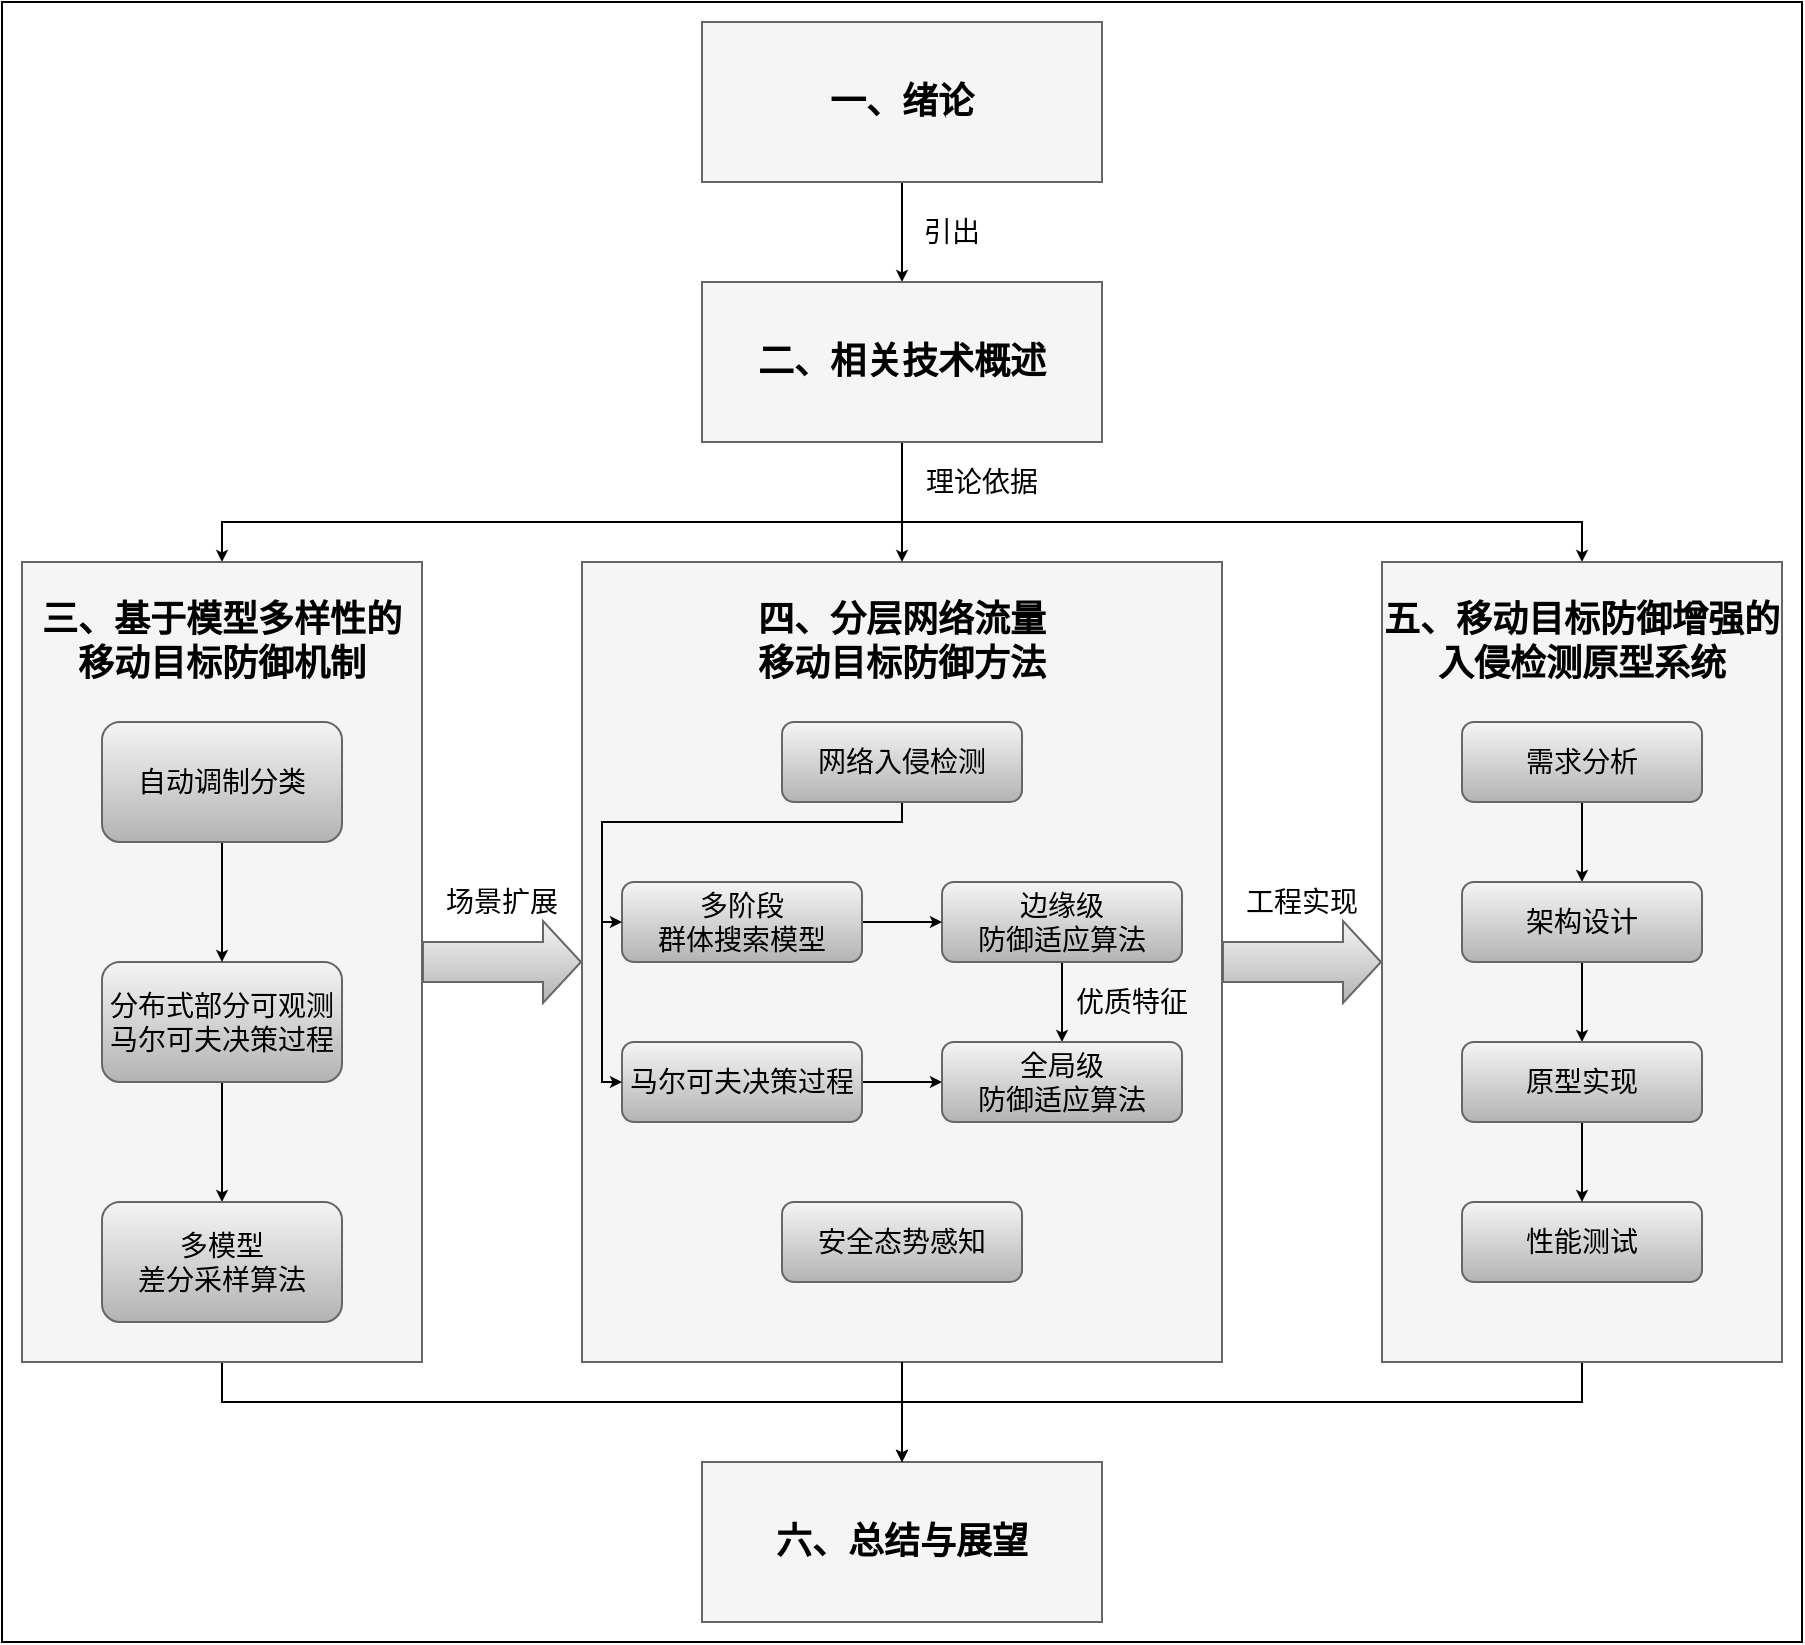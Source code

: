 <mxfile version="26.0.14">
  <diagram name="第 1 页" id="qc2q_1On10yiy-To-4JP">
    <mxGraphModel dx="940" dy="1933" grid="1" gridSize="10" guides="1" tooltips="1" connect="1" arrows="1" fold="1" page="1" pageScale="1" pageWidth="1169" pageHeight="827" math="0" shadow="0">
      <root>
        <mxCell id="0" />
        <mxCell id="1" parent="0" />
        <mxCell id="NPRY7WiiiutcvWt0n5j4-72" value="" style="rounded=0;whiteSpace=wrap;html=1;fillColor=none;" vertex="1" parent="1">
          <mxGeometry x="50" y="-10" width="900" height="820" as="geometry" />
        </mxCell>
        <mxCell id="NPRY7WiiiutcvWt0n5j4-6" value="" style="rounded=0;whiteSpace=wrap;html=1;fillColor=#f5f5f5;fontColor=#333333;strokeColor=#666666;" vertex="1" parent="1">
          <mxGeometry x="340" y="270" width="320" height="400" as="geometry" />
        </mxCell>
        <mxCell id="NPRY7WiiiutcvWt0n5j4-69" value="优质特征" style="text;html=1;align=center;verticalAlign=middle;whiteSpace=wrap;rounded=0;fontSize=14;" vertex="1" parent="1">
          <mxGeometry x="580" y="470" width="70" height="40" as="geometry" />
        </mxCell>
        <mxCell id="NPRY7WiiiutcvWt0n5j4-60" style="edgeStyle=orthogonalEdgeStyle;rounded=0;orthogonalLoop=1;jettySize=auto;html=1;exitX=0.5;exitY=1;exitDx=0;exitDy=0;entryX=0.5;entryY=0;entryDx=0;entryDy=0;endSize=3;" edge="1" parent="1" source="NPRY7WiiiutcvWt0n5j4-15" target="NPRY7WiiiutcvWt0n5j4-14">
          <mxGeometry relative="1" as="geometry" />
        </mxCell>
        <mxCell id="NPRY7WiiiutcvWt0n5j4-15" value="边缘级&lt;div&gt;防御适应算法&lt;/div&gt;" style="rounded=1;whiteSpace=wrap;html=1;fontSize=14;fillColor=#f5f5f5;gradientColor=#b3b3b3;strokeColor=#666666;" vertex="1" parent="1">
          <mxGeometry x="520" y="430" width="120" height="40" as="geometry" />
        </mxCell>
        <mxCell id="NPRY7WiiiutcvWt0n5j4-62" style="edgeStyle=orthogonalEdgeStyle;rounded=0;orthogonalLoop=1;jettySize=auto;html=1;exitX=1;exitY=0.5;exitDx=0;exitDy=0;entryX=0;entryY=0.5;entryDx=0;entryDy=0;endSize=3;" edge="1" parent="1" source="NPRY7WiiiutcvWt0n5j4-18" target="NPRY7WiiiutcvWt0n5j4-15">
          <mxGeometry relative="1" as="geometry" />
        </mxCell>
        <mxCell id="NPRY7WiiiutcvWt0n5j4-18" value="多阶段&lt;div&gt;群体搜索模型&lt;/div&gt;" style="rounded=1;whiteSpace=wrap;html=1;fontSize=14;fillColor=#f5f5f5;gradientColor=#b3b3b3;strokeColor=#666666;" vertex="1" parent="1">
          <mxGeometry x="360" y="430" width="120" height="40" as="geometry" />
        </mxCell>
        <mxCell id="NPRY7WiiiutcvWt0n5j4-31" style="edgeStyle=orthogonalEdgeStyle;rounded=0;orthogonalLoop=1;jettySize=auto;html=1;exitX=0.5;exitY=1;exitDx=0;exitDy=0;entryX=0.5;entryY=0;entryDx=0;entryDy=0;endSize=3;" edge="1" parent="1" source="NPRY7WiiiutcvWt0n5j4-1" target="NPRY7WiiiutcvWt0n5j4-2">
          <mxGeometry relative="1" as="geometry" />
        </mxCell>
        <mxCell id="NPRY7WiiiutcvWt0n5j4-1" value="一、绪论" style="rounded=0;whiteSpace=wrap;html=1;fontSize=18;fontStyle=1;fillColor=#f5f5f5;fontColor=default;strokeColor=#666666;" vertex="1" parent="1">
          <mxGeometry x="400" width="200" height="80" as="geometry" />
        </mxCell>
        <mxCell id="NPRY7WiiiutcvWt0n5j4-33" style="edgeStyle=orthogonalEdgeStyle;rounded=0;orthogonalLoop=1;jettySize=auto;html=1;exitX=0.5;exitY=1;exitDx=0;exitDy=0;entryX=0.5;entryY=0;entryDx=0;entryDy=0;endSize=3;" edge="1" parent="1" source="NPRY7WiiiutcvWt0n5j4-2" target="NPRY7WiiiutcvWt0n5j4-8">
          <mxGeometry relative="1" as="geometry">
            <Array as="points">
              <mxPoint x="500" y="250" />
              <mxPoint x="160" y="250" />
            </Array>
          </mxGeometry>
        </mxCell>
        <mxCell id="NPRY7WiiiutcvWt0n5j4-34" style="edgeStyle=orthogonalEdgeStyle;rounded=0;orthogonalLoop=1;jettySize=auto;html=1;exitX=0.5;exitY=1;exitDx=0;exitDy=0;entryX=0.5;entryY=0;entryDx=0;entryDy=0;endSize=3;" edge="1" parent="1" source="NPRY7WiiiutcvWt0n5j4-2" target="NPRY7WiiiutcvWt0n5j4-9">
          <mxGeometry relative="1" as="geometry" />
        </mxCell>
        <mxCell id="NPRY7WiiiutcvWt0n5j4-35" style="edgeStyle=orthogonalEdgeStyle;rounded=0;orthogonalLoop=1;jettySize=auto;html=1;exitX=0.5;exitY=1;exitDx=0;exitDy=0;entryX=0.5;entryY=0;entryDx=0;entryDy=0;endSize=3;" edge="1" parent="1" source="NPRY7WiiiutcvWt0n5j4-2" target="NPRY7WiiiutcvWt0n5j4-10">
          <mxGeometry relative="1" as="geometry">
            <Array as="points">
              <mxPoint x="500" y="250" />
              <mxPoint x="840" y="250" />
            </Array>
          </mxGeometry>
        </mxCell>
        <mxCell id="NPRY7WiiiutcvWt0n5j4-2" value="二、相关技术概述" style="rounded=0;whiteSpace=wrap;html=1;fontSize=18;fontStyle=1;fillColor=#f5f5f5;fontColor=default;strokeColor=#666666;" vertex="1" parent="1">
          <mxGeometry x="400" y="130" width="200" height="80" as="geometry" />
        </mxCell>
        <mxCell id="NPRY7WiiiutcvWt0n5j4-3" value="六、总结与展望" style="rounded=0;whiteSpace=wrap;html=1;fontSize=18;fontStyle=1;fillColor=#f5f5f5;fontColor=default;strokeColor=#666666;" vertex="1" parent="1">
          <mxGeometry x="400" y="720" width="200" height="80" as="geometry" />
        </mxCell>
        <mxCell id="NPRY7WiiiutcvWt0n5j4-38" style="edgeStyle=orthogonalEdgeStyle;rounded=0;orthogonalLoop=1;jettySize=auto;html=1;exitX=0.5;exitY=1;exitDx=0;exitDy=0;entryX=0.5;entryY=0;entryDx=0;entryDy=0;endSize=3;" edge="1" parent="1" source="NPRY7WiiiutcvWt0n5j4-4" target="NPRY7WiiiutcvWt0n5j4-3">
          <mxGeometry relative="1" as="geometry">
            <Array as="points">
              <mxPoint x="160" y="690" />
              <mxPoint x="500" y="690" />
            </Array>
          </mxGeometry>
        </mxCell>
        <mxCell id="NPRY7WiiiutcvWt0n5j4-4" value="" style="rounded=0;whiteSpace=wrap;html=1;fillColor=#f5f5f5;fontColor=#333333;strokeColor=#666666;" vertex="1" parent="1">
          <mxGeometry x="60" y="270" width="200" height="400" as="geometry" />
        </mxCell>
        <mxCell id="NPRY7WiiiutcvWt0n5j4-39" style="edgeStyle=orthogonalEdgeStyle;rounded=0;orthogonalLoop=1;jettySize=auto;html=1;exitX=0.5;exitY=1;exitDx=0;exitDy=0;entryX=0.5;entryY=0;entryDx=0;entryDy=0;endSize=3;" edge="1" parent="1" source="NPRY7WiiiutcvWt0n5j4-6" target="NPRY7WiiiutcvWt0n5j4-3">
          <mxGeometry relative="1" as="geometry" />
        </mxCell>
        <mxCell id="NPRY7WiiiutcvWt0n5j4-40" style="edgeStyle=orthogonalEdgeStyle;rounded=0;orthogonalLoop=1;jettySize=auto;html=1;exitX=0.5;exitY=1;exitDx=0;exitDy=0;entryX=0.5;entryY=0;entryDx=0;entryDy=0;endSize=3;" edge="1" parent="1" source="NPRY7WiiiutcvWt0n5j4-7" target="NPRY7WiiiutcvWt0n5j4-3">
          <mxGeometry relative="1" as="geometry">
            <Array as="points">
              <mxPoint x="840" y="690" />
              <mxPoint x="500" y="690" />
            </Array>
          </mxGeometry>
        </mxCell>
        <mxCell id="NPRY7WiiiutcvWt0n5j4-7" value="" style="rounded=0;whiteSpace=wrap;html=1;fillColor=#f5f5f5;fontColor=#333333;strokeColor=#666666;" vertex="1" parent="1">
          <mxGeometry x="740" y="270" width="200" height="400" as="geometry" />
        </mxCell>
        <mxCell id="NPRY7WiiiutcvWt0n5j4-8" value="三、基于模型多样性的&lt;div&gt;移动目标防御机制&lt;/div&gt;" style="text;html=1;align=center;verticalAlign=middle;whiteSpace=wrap;rounded=0;fontSize=18;fontStyle=1" vertex="1" parent="1">
          <mxGeometry x="60" y="270" width="200" height="80" as="geometry" />
        </mxCell>
        <mxCell id="NPRY7WiiiutcvWt0n5j4-9" value="四、分层网络流量&lt;div&gt;移动目标防御方法&lt;/div&gt;" style="text;html=1;align=center;verticalAlign=middle;whiteSpace=wrap;rounded=0;fontSize=18;fontStyle=1" vertex="1" parent="1">
          <mxGeometry x="340" y="270" width="320" height="80" as="geometry" />
        </mxCell>
        <mxCell id="NPRY7WiiiutcvWt0n5j4-10" value="五、移动目标防御增强的&lt;div&gt;入侵检测原型系统&lt;/div&gt;" style="text;html=1;align=center;verticalAlign=middle;whiteSpace=wrap;rounded=0;fontSize=18;fontStyle=1" vertex="1" parent="1">
          <mxGeometry x="740" y="270" width="200" height="80" as="geometry" />
        </mxCell>
        <mxCell id="NPRY7WiiiutcvWt0n5j4-63" style="edgeStyle=orthogonalEdgeStyle;rounded=0;orthogonalLoop=1;jettySize=auto;html=1;exitX=1;exitY=0.5;exitDx=0;exitDy=0;entryX=0;entryY=0.5;entryDx=0;entryDy=0;endSize=3;" edge="1" parent="1" source="NPRY7WiiiutcvWt0n5j4-11" target="NPRY7WiiiutcvWt0n5j4-14">
          <mxGeometry relative="1" as="geometry" />
        </mxCell>
        <mxCell id="NPRY7WiiiutcvWt0n5j4-11" value="马尔可夫决策过程" style="rounded=1;whiteSpace=wrap;html=1;fontSize=14;fillColor=#f5f5f5;gradientColor=#b3b3b3;strokeColor=#666666;" vertex="1" parent="1">
          <mxGeometry x="360" y="510" width="120" height="40" as="geometry" />
        </mxCell>
        <mxCell id="NPRY7WiiiutcvWt0n5j4-52" style="edgeStyle=orthogonalEdgeStyle;rounded=0;orthogonalLoop=1;jettySize=auto;html=1;exitX=0.5;exitY=1;exitDx=0;exitDy=0;entryX=0.5;entryY=0;entryDx=0;entryDy=0;endSize=3;" edge="1" parent="1" source="NPRY7WiiiutcvWt0n5j4-12" target="NPRY7WiiiutcvWt0n5j4-13">
          <mxGeometry relative="1" as="geometry" />
        </mxCell>
        <mxCell id="NPRY7WiiiutcvWt0n5j4-12" value="分布式部分可观测马尔可夫决策过程" style="rounded=1;whiteSpace=wrap;html=1;fontSize=14;fillColor=#f5f5f5;gradientColor=#b3b3b3;strokeColor=#666666;" vertex="1" parent="1">
          <mxGeometry x="100" y="470" width="120" height="60" as="geometry" />
        </mxCell>
        <mxCell id="NPRY7WiiiutcvWt0n5j4-13" value="多模型&lt;div&gt;差分采样算法&lt;/div&gt;" style="rounded=1;whiteSpace=wrap;html=1;fontSize=14;fillColor=#f5f5f5;gradientColor=#b3b3b3;strokeColor=#666666;" vertex="1" parent="1">
          <mxGeometry x="100" y="590" width="120" height="60" as="geometry" />
        </mxCell>
        <mxCell id="NPRY7WiiiutcvWt0n5j4-14" value="全局级&lt;div&gt;防御适应算法&lt;/div&gt;" style="rounded=1;whiteSpace=wrap;html=1;fontSize=14;fillColor=#f5f5f5;gradientColor=#b3b3b3;strokeColor=#666666;" vertex="1" parent="1">
          <mxGeometry x="520" y="510" width="120" height="40" as="geometry" />
        </mxCell>
        <mxCell id="NPRY7WiiiutcvWt0n5j4-51" style="edgeStyle=orthogonalEdgeStyle;rounded=0;orthogonalLoop=1;jettySize=auto;html=1;exitX=0.5;exitY=1;exitDx=0;exitDy=0;entryX=0.5;entryY=0;entryDx=0;entryDy=0;endSize=3;" edge="1" parent="1" source="NPRY7WiiiutcvWt0n5j4-16" target="NPRY7WiiiutcvWt0n5j4-12">
          <mxGeometry relative="1" as="geometry" />
        </mxCell>
        <mxCell id="NPRY7WiiiutcvWt0n5j4-16" value="自动调制分类" style="rounded=1;whiteSpace=wrap;html=1;fontSize=14;fillColor=#f5f5f5;gradientColor=#b3b3b3;strokeColor=#666666;" vertex="1" parent="1">
          <mxGeometry x="100" y="350" width="120" height="60" as="geometry" />
        </mxCell>
        <mxCell id="NPRY7WiiiutcvWt0n5j4-59" style="edgeStyle=orthogonalEdgeStyle;rounded=0;orthogonalLoop=1;jettySize=auto;html=1;exitX=0.5;exitY=1;exitDx=0;exitDy=0;entryX=0;entryY=0.5;entryDx=0;entryDy=0;endSize=3;" edge="1" parent="1" source="NPRY7WiiiutcvWt0n5j4-17" target="NPRY7WiiiutcvWt0n5j4-18">
          <mxGeometry relative="1" as="geometry">
            <Array as="points">
              <mxPoint x="500" y="400" />
              <mxPoint x="350" y="400" />
              <mxPoint x="350" y="450" />
            </Array>
          </mxGeometry>
        </mxCell>
        <mxCell id="NPRY7WiiiutcvWt0n5j4-68" style="edgeStyle=orthogonalEdgeStyle;rounded=0;orthogonalLoop=1;jettySize=auto;html=1;exitX=0.5;exitY=1;exitDx=0;exitDy=0;entryX=0;entryY=0.5;entryDx=0;entryDy=0;endSize=3;" edge="1" parent="1" source="NPRY7WiiiutcvWt0n5j4-17" target="NPRY7WiiiutcvWt0n5j4-11">
          <mxGeometry relative="1" as="geometry">
            <Array as="points">
              <mxPoint x="500" y="400" />
              <mxPoint x="350" y="400" />
              <mxPoint x="350" y="530" />
            </Array>
          </mxGeometry>
        </mxCell>
        <mxCell id="NPRY7WiiiutcvWt0n5j4-17" value="网络入侵检测" style="rounded=1;whiteSpace=wrap;html=1;fontSize=14;fillColor=#f5f5f5;gradientColor=#b3b3b3;strokeColor=#666666;" vertex="1" parent="1">
          <mxGeometry x="440" y="350" width="120" height="40" as="geometry" />
        </mxCell>
        <mxCell id="NPRY7WiiiutcvWt0n5j4-27" style="edgeStyle=orthogonalEdgeStyle;rounded=0;orthogonalLoop=1;jettySize=auto;html=1;exitX=0.5;exitY=1;exitDx=0;exitDy=0;entryX=0.5;entryY=0;entryDx=0;entryDy=0;endSize=3;" edge="1" parent="1" source="NPRY7WiiiutcvWt0n5j4-19" target="NPRY7WiiiutcvWt0n5j4-21">
          <mxGeometry relative="1" as="geometry" />
        </mxCell>
        <mxCell id="NPRY7WiiiutcvWt0n5j4-19" value="需求分析" style="rounded=1;whiteSpace=wrap;html=1;fontSize=14;fillColor=#f5f5f5;gradientColor=#b3b3b3;strokeColor=#666666;" vertex="1" parent="1">
          <mxGeometry x="780" y="350" width="120" height="40" as="geometry" />
        </mxCell>
        <mxCell id="NPRY7WiiiutcvWt0n5j4-20" value="性能测试" style="rounded=1;whiteSpace=wrap;html=1;fontSize=14;fillColor=#f5f5f5;gradientColor=#b3b3b3;strokeColor=#666666;" vertex="1" parent="1">
          <mxGeometry x="780" y="590" width="120" height="40" as="geometry" />
        </mxCell>
        <mxCell id="NPRY7WiiiutcvWt0n5j4-28" style="edgeStyle=orthogonalEdgeStyle;rounded=0;orthogonalLoop=1;jettySize=auto;html=1;exitX=0.5;exitY=1;exitDx=0;exitDy=0;entryX=0.5;entryY=0;entryDx=0;entryDy=0;endSize=3;" edge="1" parent="1" source="NPRY7WiiiutcvWt0n5j4-21" target="NPRY7WiiiutcvWt0n5j4-22">
          <mxGeometry relative="1" as="geometry" />
        </mxCell>
        <mxCell id="NPRY7WiiiutcvWt0n5j4-21" value="架构设计" style="rounded=1;whiteSpace=wrap;html=1;fontSize=14;fillColor=#f5f5f5;gradientColor=#b3b3b3;strokeColor=#666666;" vertex="1" parent="1">
          <mxGeometry x="780" y="430" width="120" height="40" as="geometry" />
        </mxCell>
        <mxCell id="NPRY7WiiiutcvWt0n5j4-29" style="edgeStyle=orthogonalEdgeStyle;rounded=0;orthogonalLoop=1;jettySize=auto;html=1;exitX=0.5;exitY=1;exitDx=0;exitDy=0;entryX=0.5;entryY=0;entryDx=0;entryDy=0;endSize=3;" edge="1" parent="1" source="NPRY7WiiiutcvWt0n5j4-22" target="NPRY7WiiiutcvWt0n5j4-20">
          <mxGeometry relative="1" as="geometry" />
        </mxCell>
        <mxCell id="NPRY7WiiiutcvWt0n5j4-22" value="原型实现" style="rounded=1;whiteSpace=wrap;html=1;fontSize=14;fillColor=#f5f5f5;gradientColor=#b3b3b3;strokeColor=#666666;" vertex="1" parent="1">
          <mxGeometry x="780" y="510" width="120" height="40" as="geometry" />
        </mxCell>
        <mxCell id="NPRY7WiiiutcvWt0n5j4-32" value="引出" style="text;html=1;align=center;verticalAlign=middle;whiteSpace=wrap;rounded=0;fontSize=14;" vertex="1" parent="1">
          <mxGeometry x="500" y="90" width="50" height="30" as="geometry" />
        </mxCell>
        <mxCell id="NPRY7WiiiutcvWt0n5j4-36" value="理论依据" style="text;html=1;align=center;verticalAlign=middle;whiteSpace=wrap;rounded=0;fontSize=14;" vertex="1" parent="1">
          <mxGeometry x="500" y="210" width="80" height="40" as="geometry" />
        </mxCell>
        <mxCell id="NPRY7WiiiutcvWt0n5j4-49" value="" style="shape=flexArrow;endArrow=classic;html=1;rounded=0;fillColor=#f5f5f5;strokeColor=#666666;gradientColor=#b3b3b3;entryX=0;entryY=0.5;entryDx=0;entryDy=0;width=20;exitX=1;exitY=0.5;exitDx=0;exitDy=0;" edge="1" parent="1" source="NPRY7WiiiutcvWt0n5j4-6" target="NPRY7WiiiutcvWt0n5j4-7">
          <mxGeometry width="50" height="50" relative="1" as="geometry">
            <mxPoint x="660" y="490" as="sourcePoint" />
            <mxPoint x="710" y="490" as="targetPoint" />
          </mxGeometry>
        </mxCell>
        <mxCell id="NPRY7WiiiutcvWt0n5j4-50" value="工程实现" style="text;html=1;align=center;verticalAlign=middle;whiteSpace=wrap;rounded=0;fontSize=14;" vertex="1" parent="1">
          <mxGeometry x="660" y="420" width="80" height="40" as="geometry" />
        </mxCell>
        <mxCell id="NPRY7WiiiutcvWt0n5j4-58" value="安全态势感知" style="rounded=1;whiteSpace=wrap;html=1;fontSize=14;fillColor=#f5f5f5;gradientColor=#b3b3b3;strokeColor=#666666;" vertex="1" parent="1">
          <mxGeometry x="440" y="590" width="120" height="40" as="geometry" />
        </mxCell>
        <mxCell id="NPRY7WiiiutcvWt0n5j4-70" value="" style="shape=flexArrow;endArrow=classic;html=1;rounded=0;fillColor=#f5f5f5;strokeColor=#666666;gradientColor=#b3b3b3;entryX=0;entryY=0.5;entryDx=0;entryDy=0;width=20;exitX=1;exitY=0.5;exitDx=0;exitDy=0;" edge="1" parent="1" source="NPRY7WiiiutcvWt0n5j4-4" target="NPRY7WiiiutcvWt0n5j4-6">
          <mxGeometry width="50" height="50" relative="1" as="geometry">
            <mxPoint x="670" y="480" as="sourcePoint" />
            <mxPoint x="750" y="480" as="targetPoint" />
          </mxGeometry>
        </mxCell>
        <mxCell id="NPRY7WiiiutcvWt0n5j4-71" value="场景扩展" style="text;html=1;align=center;verticalAlign=middle;whiteSpace=wrap;rounded=0;fontSize=14;" vertex="1" parent="1">
          <mxGeometry x="260" y="420" width="80" height="40" as="geometry" />
        </mxCell>
      </root>
    </mxGraphModel>
  </diagram>
</mxfile>
